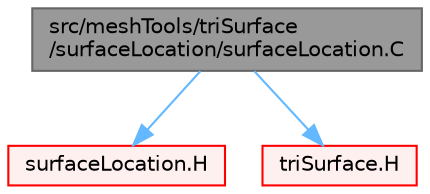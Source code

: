 digraph "src/meshTools/triSurface/surfaceLocation/surfaceLocation.C"
{
 // LATEX_PDF_SIZE
  bgcolor="transparent";
  edge [fontname=Helvetica,fontsize=10,labelfontname=Helvetica,labelfontsize=10];
  node [fontname=Helvetica,fontsize=10,shape=box,height=0.2,width=0.4];
  Node1 [id="Node000001",label="src/meshTools/triSurface\l/surfaceLocation/surfaceLocation.C",height=0.2,width=0.4,color="gray40", fillcolor="grey60", style="filled", fontcolor="black",tooltip=" "];
  Node1 -> Node2 [id="edge1_Node000001_Node000002",color="steelblue1",style="solid",tooltip=" "];
  Node2 [id="Node000002",label="surfaceLocation.H",height=0.2,width=0.4,color="red", fillcolor="#FFF0F0", style="filled",URL="$surfaceLocation_8H.html",tooltip=" "];
  Node1 -> Node230 [id="edge2_Node000001_Node000230",color="steelblue1",style="solid",tooltip=" "];
  Node230 [id="Node000230",label="triSurface.H",height=0.2,width=0.4,color="red", fillcolor="#FFF0F0", style="filled",URL="$triSurface_8H.html",tooltip=" "];
}
